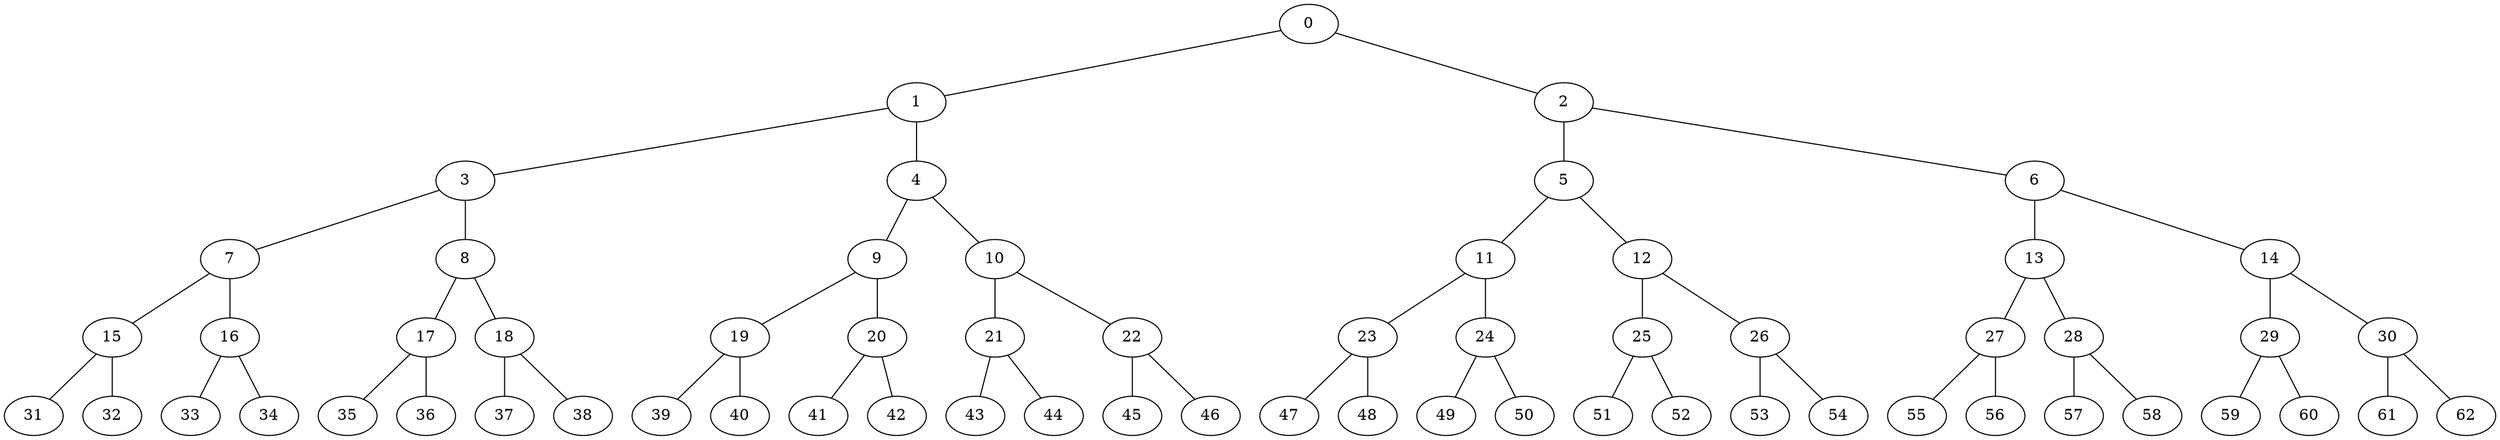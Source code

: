 graph "" {
	0	 [index=0,
		pos="12.170471417786752,10.966824287887011"];
	1	 [index=1,
		pos="12.62561819586194,9.670210320524896"];
	0 -- 1 [key=0];
2 [index=2,
	pos="11.660097431424006,12.239079752616114"];
0 -- 2 [key=0];
3 [index=3,
pos="13.92654766785663,9.313863037119482"];
1 -- 3 [key=0];
4 [index=4,
pos="11.817879913020528,8.597541973677023"];
1 -- 4 [key=0];
5 [index=5,
pos="10.347939511545729,12.509413763950786"];
2 -- 5 [key=0];
6 [index=6,
pos="12.388522551249364,13.373883550299436"];
2 -- 6 [key=0];
7 [index=7,
pos="15.104293660032317,9.693320228493118"];
3 -- 7 [key=0];
8 [index=8,
pos="14.517253812462117,8.226950930646657"];
3 -- 8 [key=0];
9 [index=9,
pos="11.910199726201734,7.374651427897216"];
4 -- 9 [key=0];
10 [index=10,
pos="10.673907656998994,8.209525292866351"];
4 -- 10 [key=0];
11 [index=11,
pos="9.234243688520701,12.032492632096947"];
5 -- 11 [key=0];
12 [index=12,
pos="9.583649343117626,13.48318175262112"];
5 -- 12 [key=0];
13 [index=13,
pos="12.126623784701652,14.56675756773189"];
6 -- 13 [key=0];
14 [index=14,
pos="13.524233682767086,13.850296549567656"];
6 -- 14 [key=0];
15 [index=15,
pos="16.255388137623793,9.198702876373575"];
7 -- 15 [key=0];
16 [index=16,
pos="16.069007487826134,10.343633532619153"];
7 -- 16 [key=0];
17 [index=17,
pos="15.625713334892618,7.7153375766717724"];
8 -- 17 [key=0];
18 [index=18,
pos="14.65376374715367,7.026573433228999"];
8 -- 18 [key=0];
19 [index=19,
pos="12.443904143488803,6.28412441102121"];
9 -- 19 [key=0];
20 [index=20,
pos="11.22803042906193,6.319104413591976"];
9 -- 20 [key=0];
21 [index=21,
pos="9.976764822505812,7.12578496688674"];
10 -- 21 [key=0];
22 [index=22,
pos="9.536813330768691,8.199511017856612"];
10 -- 22 [key=0];
23 [index=23,
pos="8.003547289921018,12.363930264106674"];
11 -- 23 [key=0];
24 [index=24,
pos="8.402881917395103,11.268026640327442"];
11 -- 24 [key=0];
25 [index=25,
pos="8.368668141061605,13.824479349205989"];
12 -- 25 [key=0];
26 [index=26,
pos="9.242997087934835,14.608290469813417"];
12 -- 26 [key=0];
27 [index=27,
pos="11.453243699353406,15.563412729770901"];
13 -- 27 [key=0];
28 [index=28,
pos="12.620049201457215,15.686375018443425"];
13 -- 28 [key=0];
29 [index=29,
pos="14.070571463501112,14.974435186268046"];
14 -- 29 [key=0];
30 [index=30,
pos="14.677241677657792,13.919449159061532"];
14 -- 30 [key=0];
31 [index=31,
pos="17.47434422000793,9.406161287699605"];
15 -- 31 [key=0];
32 [index=32,
pos="17.265526006086965,8.48466726327293"];
15 -- 32 [key=0];
33 [index=33,
pos="16.912399045604026,11.048312422498563"];
16 -- 33 [key=0];
34 [index=34,
pos="17.371126298873452,10.318123198176723"];
16 -- 34 [key=0];
35 [index=35,
pos="16.77720048774255,7.433563115127441"];
17 -- 35 [key=0];
36 [index=36,
pos="16.351027470395533,6.666882809172152"];
17 -- 36 [key=0];
37 [index=37,
pos="14.661532510499738,5.839778581029902"];
18 -- 37 [key=0];
38 [index=38,
pos="15.532512956917733,6.1260215124481805"];
18 -- 38 [key=0];
39 [index=39,
pos="13.08235291472705,5.327989860285492"];
19 -- 39 [key=0];
40 [index=40,
pos="12.233667730489588,5.009399437149179"];
19 -- 40 [key=0];
41 [index=41,
pos="11.181136100361739,5.084327346894499"];
20 -- 41 [key=0];
42 [index=42,
pos="10.341217947416274,5.430661093177565"];
20 -- 42 [key=0];
43 [index=43,
pos="9.538671003042593,5.9850081829483965"];
21 -- 43 [key=0];
44 [index=44,
pos="8.826306324662845,6.520760926188097"];
21 -- 44 [key=0];
45 [index=45,
pos="8.404330730509114,8.26513837199779"];
22 -- 45 [key=0];
46 [index=46,
pos="8.521420685301049,7.422915527944189"];
22 -- 46 [key=0];
47 [index=47,
pos="6.777895450907617,12.015183821725893"];
23 -- 47 [key=0];
48 [index=48,
pos="6.906119929568506,12.906956940048223"];
23 -- 48 [key=0];
49 [index=49,
pos="7.639950467214354,10.467977674628074"];
24 -- 49 [key=0];
50 [index=50,
pos="7.111547492563152,11.140563095913475"];
24 -- 50 [key=0];
51 [index=51,
pos="7.096964734091095,13.897578421429607"];
25 -- 51 [key=0];
52 [index=52,
pos="7.525104950987697,14.73018070259866"];
25 -- 52 [key=0];
53 [index=53,
pos="8.214610286608574,15.409861203454879"];
26 -- 53 [key=0];
54 [index=54,
pos="9.071707057618376,15.729563084192662"];
26 -- 54 [key=0];
55 [index=55,
pos="11.477287715734262,16.80525389245289"];
27 -- 55 [key=0];
56 [index=56,
pos="10.68966682678996,16.481527504633966"];
27 -- 56 [key=0];
57 [index=57,
pos="13.37219759883836,16.630456622097398"];
28 -- 57 [key=0];
58 [index=58,
pos="12.456712561313125,16.956146626907497"];
28 -- 58 [key=0];
59 [index=59,
pos="14.39413227686061,16.186043945028565"];
29 -- 59 [key=0];
60 [index=60,
pos="15.091303887679498,15.669294345378974"];
29 -- 60 [key=0];
61 [index=61,
pos="15.637736813541883,14.785174662705984"];
30 -- 61 [key=0];
62 [index=62,
pos="15.792667976173746,13.885210305173645"];
30 -- 62 [key=0];
}
